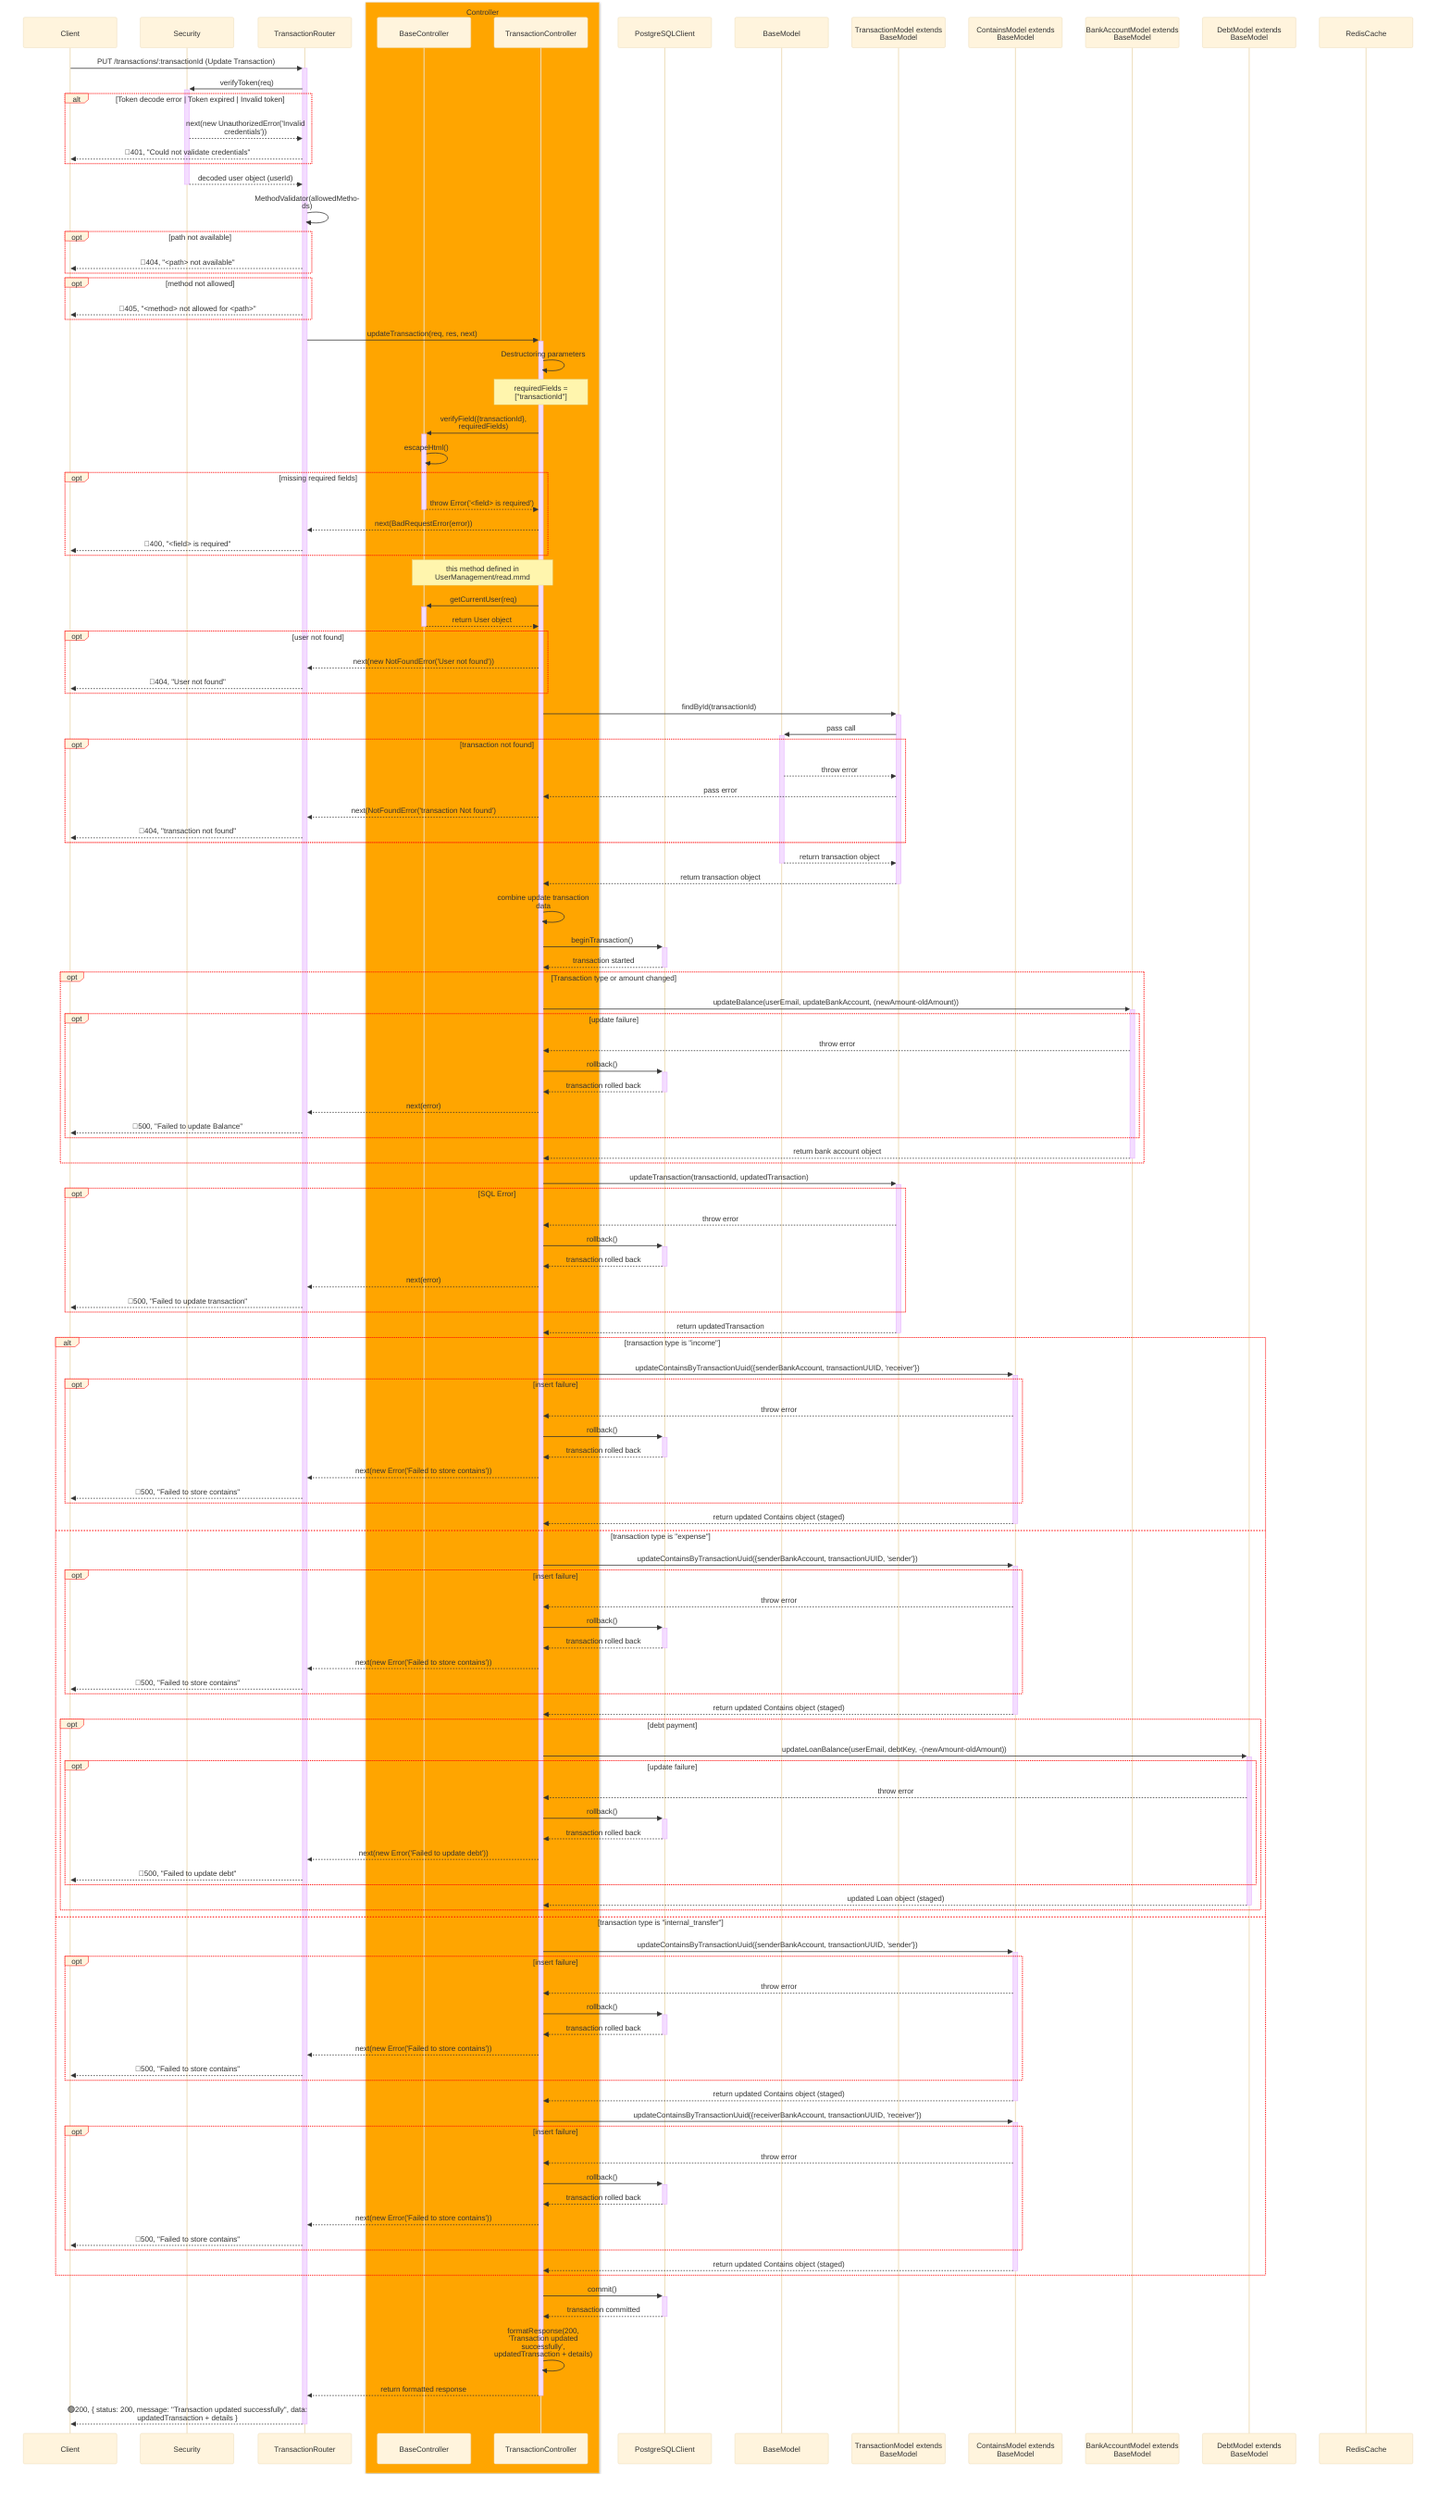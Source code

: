 %%{
    init: {
        "theme":"base",
        "themeVariables": {
            'labelBoxBorderColor': '#ff0000'
        },
        "sequence": { 
            "wrap": true, 
            "width": 200 
        } 
    }
}%%
sequenceDiagram
    participant Client
    participant Sec as Security
    participant Router as TransactionRouter
    box orange Controller
        participant BaseCont as BaseController
        participant Cont as TransactionController
    end
    participant PGClient as PostgreSQLClient
    participant BaseModel as BaseModel 
    participant Model as TransactionModel extends BaseModel
    participant ContainsModel as ContainsModel extends BaseModel
    participant BankAccountModel as BankAccountModel extends BaseModel
    participant DebtModel as DebtModel extends BaseModel
    participant Redis as RedisCache

    Client->>+Router: PUT /transactions/:transactionId (Update Transaction)
    Router->>+Sec: verifyToken(req)
    alt Token decode error | Token expired | Invalid token
        Sec-->>Router: next(new UnauthorizedError('Invalid credentials'))
        Router-->>Client: 🔴401, "Could not validate credentials"
    end
    Sec-->>-Router: decoded user object (userId)

    Router->>Router: MethodValidator(allowedMethods)
    opt path not available
        Router-->>Client: 🔴404, "<path> not available"
    end
    opt method not allowed
        Router-->>Client: 🔴405, "<method> not allowed for <path>"
    end

    Router->>+Cont: updateTransaction(req, res, next)
    Cont->>Cont: Destructoring parameters
    Note over Cont: requiredFields = ["transactionId"]
    Cont->>+BaseCont: verifyField({transactionId}, requiredFields)
    BaseCont->>BaseCont: escapeHtml()
    opt missing required fields
        BaseCont-->>-Cont: throw Error('<field> is required')
        Cont-->>Router: next(BadRequestError(error))
        Router-->>Client: 🔴400, "<field> is required"
    end

    Note over Cont, BaseCont: this method defined in UserManagement/read.mmd
    Cont->>+BaseCont: getCurrentUser(req)
    BaseCont-->>-Cont: return User object
    opt user not found
        Cont-->>Router: next(new NotFoundError('User not found'))
        Router-->>Client: 🔴404, "User not found"
    end

    Cont->>+Model: findById(transactionId)
    Model->>+BaseModel: pass call
    opt transaction not found
        BaseModel-->>Model: throw error
        Model-->>Cont: pass error
        Cont-->>Router: next(NotFoundError('transaction Not found')
        Router-->>Client: 🔴404, "transaction not found"
    end
    BaseModel-->>-Model:return transaction object
    Model-->>-Cont: return transaction object

    Cont->>Cont: combine update transaction data

    Cont->>+PGClient: beginTransaction()
    PGClient-->>-Cont: transaction started

    opt Transaction type or amount changed
        Cont->>+BankAccountModel: updateBalance(userEmail, updateBankAccount, (newAmount-oldAmount))
        opt update failure
            BankAccountModel-->>Cont: throw error
            Cont->>+PGClient: rollback()
            PGClient-->>-Cont: transaction rolled back
            Cont-->>Router: next(error)
            Router-->>Client: 🔴500, "Failed to update Balance"
        end
        BankAccountModel-->>-Cont: return bank account object
    end

    Cont->>+Model: updateTransaction(transactionId, updatedTransaction)
    opt SQL Error
        Model-->>Cont: throw error
        Cont->>+PGClient: rollback()
        PGClient-->>-Cont: transaction rolled back
        Cont-->>Router: next(error)
        Router-->>Client: 🔴500, "Failed to update transaction"
    end
    Model-->>-Cont: return updatedTransaction

    alt transaction type is "income"
        Cont->>+ContainsModel: updateContainsByTransactionUuid({senderBankAccount, transactionUUID, 'receiver'})
        opt insert failure
            ContainsModel-->>Cont: throw error
            Cont->>+PGClient: rollback()
            PGClient-->>-Cont: transaction rolled back
            Cont-->>Router: next(new Error('Failed to store contains'))
            Router-->>Client: 🔴500, "Failed to store contains"
        end
        ContainsModel-->>-Cont: return updated Contains object (staged)
    else transaction type is "expense"
        Cont->>+ContainsModel: updateContainsByTransactionUuid({senderBankAccount, transactionUUID, 'sender'})
        opt insert failure
            ContainsModel-->>Cont: throw error
            Cont->>+PGClient: rollback()
            PGClient-->>-Cont: transaction rolled back
            Cont-->>Router: next(new Error('Failed to store contains'))
            Router-->>Client: 🔴500, "Failed to store contains"
        end
        ContainsModel-->>-Cont: return updated Contains object (staged)
        opt debt payment
            Cont->>+DebtModel: updateLoanBalance(userEmail, debtKey, -(newAmount-oldAmount))
            opt update failure
                DebtModel-->>Cont: throw error
                Cont->>+PGClient: rollback()
                PGClient-->>-Cont: transaction rolled back
                Cont-->>Router: next(new Error('Failed to update debt'))
                Router-->>Client: 🔴500, "Failed to update debt"
            end
            DebtModel-->>-Cont: updated Loan object (staged)
        end
    else transaction type is "internal_transfer"
        Cont->>+ContainsModel: updateContainsByTransactionUuid({senderBankAccount, transactionUUID, 'sender'})
        opt insert failure
            ContainsModel-->>Cont: throw error
            Cont->>+PGClient: rollback()
            PGClient-->>-Cont: transaction rolled back
            Cont-->>Router: next(new Error('Failed to store contains'))
            Router-->>Client: 🔴500, "Failed to store contains"
        end
        ContainsModel-->>-Cont: return updated Contains object (staged)
        Cont->>+ContainsModel: updateContainsByTransactionUuid({receiverBankAccount, transactionUUID, 'receiver'})
        opt insert failure
            ContainsModel-->>Cont: throw error
            Cont->>+PGClient: rollback()
            PGClient-->>-Cont: transaction rolled back
            Cont-->>Router: next(new Error('Failed to store contains'))
            Router-->>Client: 🔴500, "Failed to store contains"
        end
        ContainsModel-->>-Cont: return updated Contains object (staged)
    end

    Cont->>+PGClient: commit()
    PGClient-->>-Cont: transaction committed



    Cont->>Cont: formatResponse(200, 'Transaction updated successfully', updatedTransaction + details)
    Cont-->>-Router: return formatted response
    Router-->>-Client: 🟢200, { status: 200, message: "Transaction updated successfully", data: updatedTransaction + details }